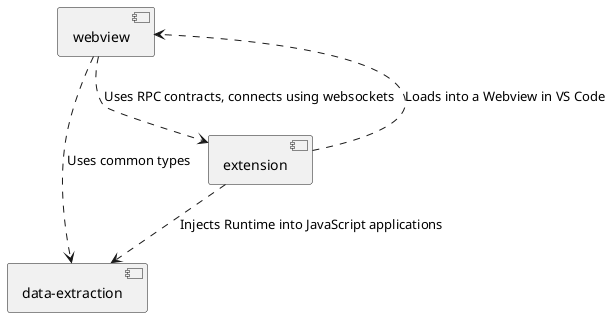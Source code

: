 @startuml Main

[data-extraction] 
[webview]
[extension]

[webview] ..> [extension]: "Uses RPC contracts, connects using websockets"
[extension] ..> [webview]: "Loads into a Webview in VS Code"

[extension] ..> [data-extraction]: "Injects Runtime into JavaScript applications"

[webview] ..> [data-extraction]: "Uses common types"

@enduml
